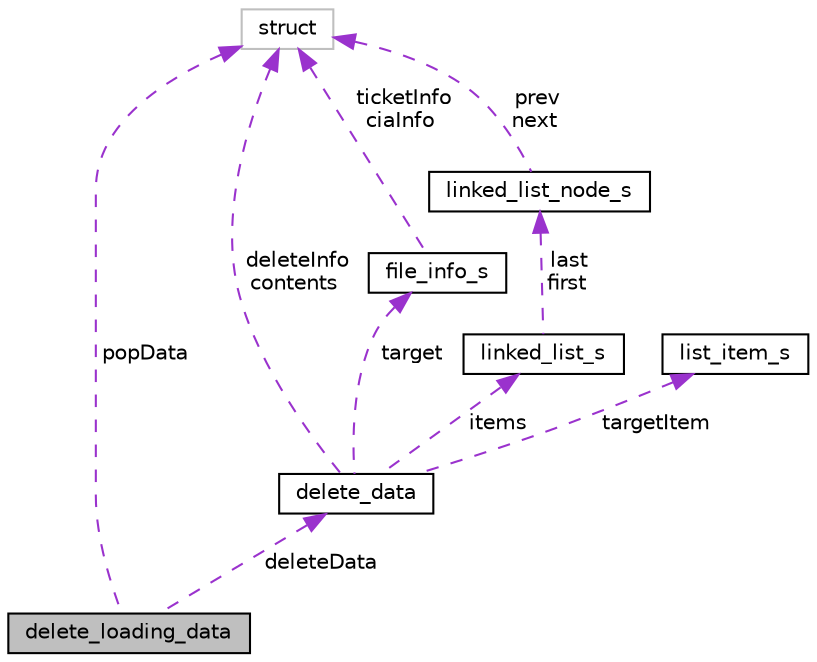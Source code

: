 digraph "delete_loading_data"
{
  edge [fontname="Helvetica",fontsize="10",labelfontname="Helvetica",labelfontsize="10"];
  node [fontname="Helvetica",fontsize="10",shape=record];
  Node1 [label="delete_loading_data",height=0.2,width=0.4,color="black", fillcolor="grey75", style="filled" fontcolor="black"];
  Node2 -> Node1 [dir="back",color="darkorchid3",fontsize="10",style="dashed",label=" popData" ,fontname="Helvetica"];
  Node2 [label="struct",height=0.2,width=0.4,color="grey75", fillcolor="white", style="filled"];
  Node3 -> Node1 [dir="back",color="darkorchid3",fontsize="10",style="dashed",label=" deleteData" ,fontname="Helvetica"];
  Node3 [label="delete_data",height=0.2,width=0.4,color="black", fillcolor="white", style="filled",URL="$structdelete__data.html"];
  Node2 -> Node3 [dir="back",color="darkorchid3",fontsize="10",style="dashed",label=" deleteInfo\ncontents" ,fontname="Helvetica"];
  Node4 -> Node3 [dir="back",color="darkorchid3",fontsize="10",style="dashed",label=" target" ,fontname="Helvetica"];
  Node4 [label="file_info_s",height=0.2,width=0.4,color="black", fillcolor="white", style="filled",URL="$structfile__info__s.html"];
  Node2 -> Node4 [dir="back",color="darkorchid3",fontsize="10",style="dashed",label=" ticketInfo\nciaInfo" ,fontname="Helvetica"];
  Node5 -> Node3 [dir="back",color="darkorchid3",fontsize="10",style="dashed",label=" items" ,fontname="Helvetica"];
  Node5 [label="linked_list_s",height=0.2,width=0.4,color="black", fillcolor="white", style="filled",URL="$structlinked__list__s.html"];
  Node6 -> Node5 [dir="back",color="darkorchid3",fontsize="10",style="dashed",label=" last\nfirst" ,fontname="Helvetica"];
  Node6 [label="linked_list_node_s",height=0.2,width=0.4,color="black", fillcolor="white", style="filled",URL="$structlinked__list__node__s.html"];
  Node2 -> Node6 [dir="back",color="darkorchid3",fontsize="10",style="dashed",label=" prev\nnext" ,fontname="Helvetica"];
  Node7 -> Node3 [dir="back",color="darkorchid3",fontsize="10",style="dashed",label=" targetItem" ,fontname="Helvetica"];
  Node7 [label="list_item_s",height=0.2,width=0.4,color="black", fillcolor="white", style="filled",URL="$structlist__item__s.html"];
}
